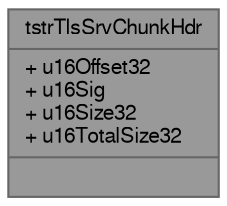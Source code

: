 digraph "tstrTlsSrvChunkHdr"
{
 // LATEX_PDF_SIZE
  bgcolor="transparent";
  edge [fontname=FreeSans,fontsize=10,labelfontname=FreeSans,labelfontsize=10];
  node [fontname=FreeSans,fontsize=10,shape=box,height=0.2,width=0.4];
  Node1 [shape=record,label="{tstrTlsSrvChunkHdr\n|+ u16Offset32\l+ u16Sig\l+ u16Size32\l+ u16TotalSize32\l|}",height=0.2,width=0.4,color="gray40", fillcolor="grey60", style="filled", fontcolor="black",tooltip=" "];
}
